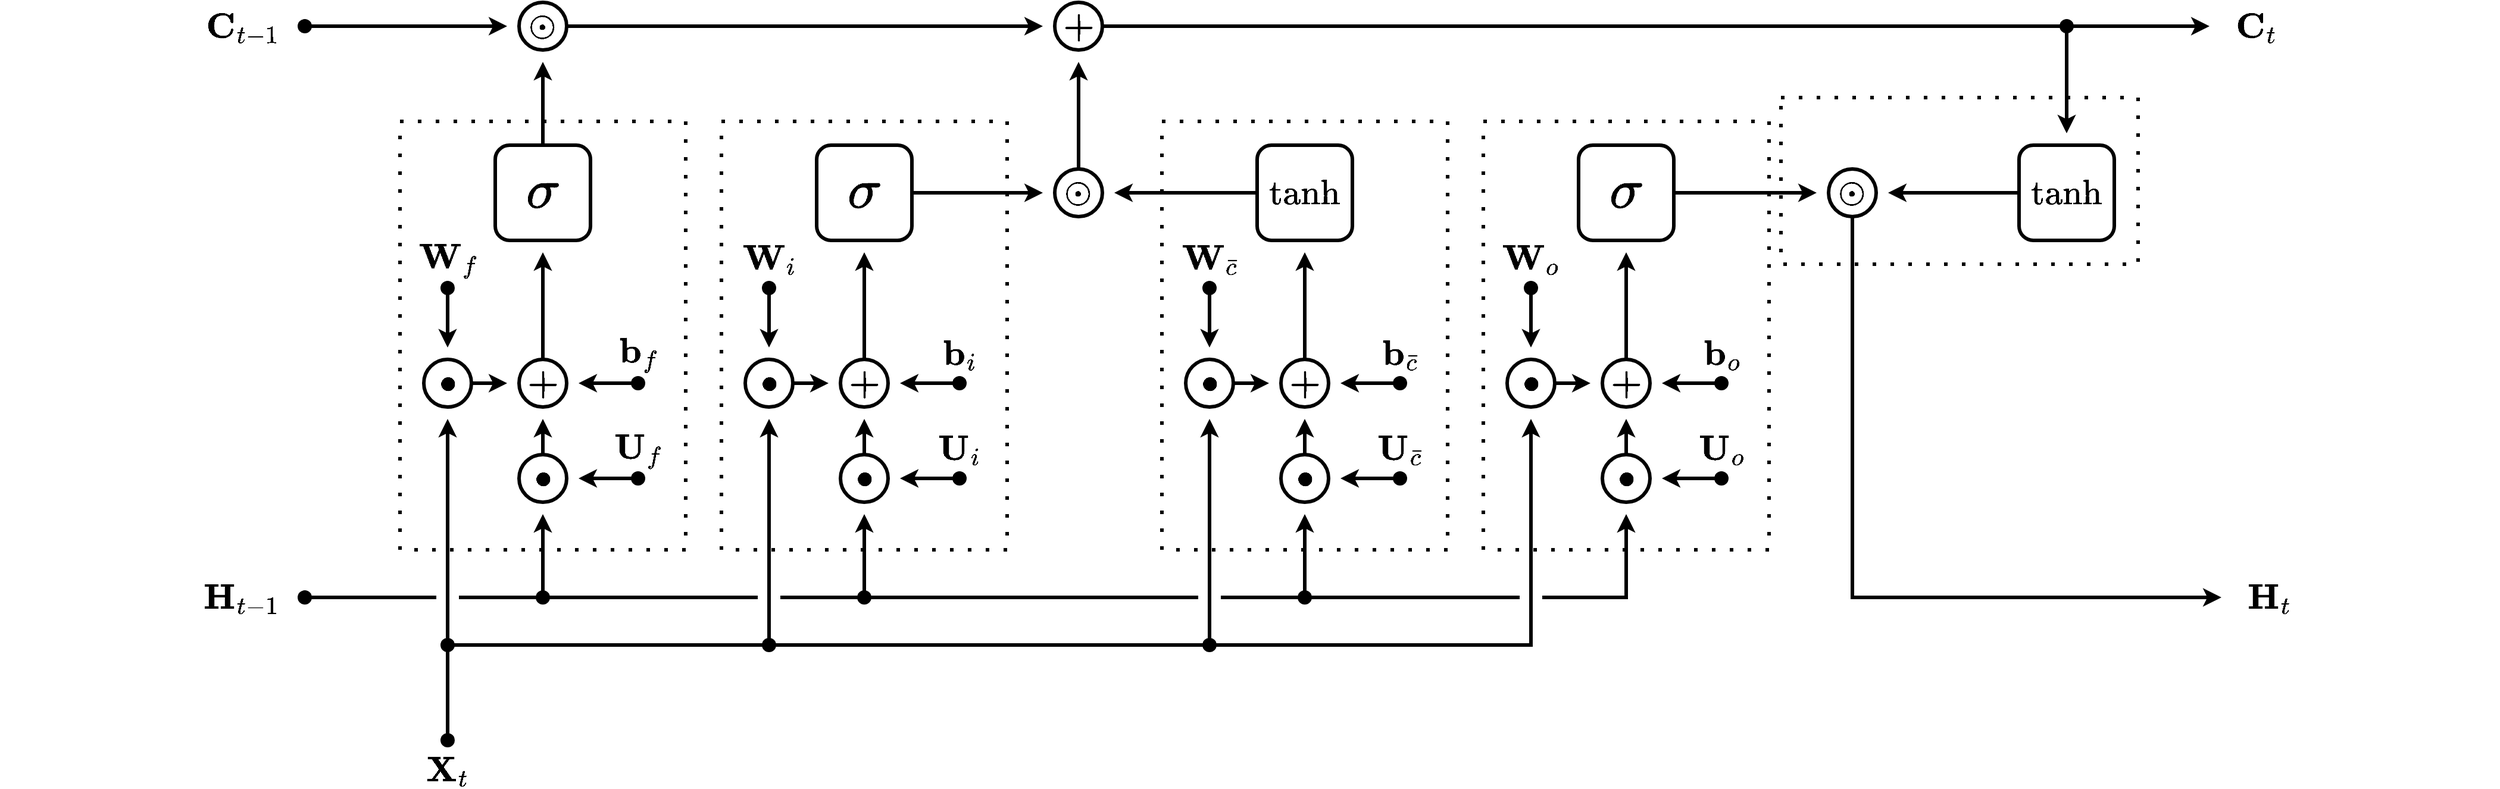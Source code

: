 <mxfile version="22.1.16" type="github">
  <diagram name="Página-1" id="kWr0oGkZxPyReERZ5gfp">
    <mxGraphModel dx="1727" dy="860" grid="1" gridSize="10" guides="1" tooltips="1" connect="1" arrows="1" fold="1" page="1" pageScale="1" pageWidth="1920" pageHeight="1080" math="1" shadow="0">
      <root>
        <mxCell id="0" />
        <mxCell id="czWLCF9uIpFlwQmJJkkG-1" value="Grupos" style="" parent="0" />
        <mxCell id="czWLCF9uIpFlwQmJJkkG-2" value="" style="rounded=0;whiteSpace=wrap;html=1;strokeWidth=3;perimeterSpacing=0;glass=0;shadow=0;dashed=1;dashPattern=1 4;fillStyle=auto;" vertex="1" parent="czWLCF9uIpFlwQmJJkkG-1">
          <mxGeometry x="230" y="290" width="240" height="360" as="geometry" />
        </mxCell>
        <mxCell id="czWLCF9uIpFlwQmJJkkG-6" value="" style="rounded=0;whiteSpace=wrap;html=1;strokeWidth=3;perimeterSpacing=0;glass=0;shadow=0;dashed=1;dashPattern=1 4;fillStyle=auto;" vertex="1" parent="czWLCF9uIpFlwQmJJkkG-1">
          <mxGeometry x="1390" y="270" width="300" height="140" as="geometry" />
        </mxCell>
        <mxCell id="czWLCF9uIpFlwQmJJkkG-7" value="" style="rounded=0;whiteSpace=wrap;html=1;strokeWidth=3;perimeterSpacing=0;glass=0;shadow=0;dashed=1;dashPattern=1 4;fillStyle=auto;" vertex="1" parent="czWLCF9uIpFlwQmJJkkG-1">
          <mxGeometry x="500" y="290" width="240" height="360" as="geometry" />
        </mxCell>
        <mxCell id="czWLCF9uIpFlwQmJJkkG-8" value="" style="rounded=0;whiteSpace=wrap;html=1;strokeWidth=3;perimeterSpacing=0;glass=0;shadow=0;dashed=1;dashPattern=1 4;fillStyle=auto;" vertex="1" parent="czWLCF9uIpFlwQmJJkkG-1">
          <mxGeometry x="870" y="290" width="240" height="360" as="geometry" />
        </mxCell>
        <mxCell id="czWLCF9uIpFlwQmJJkkG-9" value="" style="rounded=0;whiteSpace=wrap;html=1;strokeWidth=3;perimeterSpacing=0;glass=0;shadow=0;dashed=1;dashPattern=1 4;fillStyle=auto;" vertex="1" parent="czWLCF9uIpFlwQmJJkkG-1">
          <mxGeometry x="1140" y="290" width="240" height="360" as="geometry" />
        </mxCell>
        <mxCell id="1" value="Rede" style="" parent="0" />
        <mxCell id="czWLCF9uIpFlwQmJJkkG-55" value="" style="edgeStyle=orthogonalEdgeStyle;rounded=0;orthogonalLoop=1;jettySize=auto;html=1;strokeWidth=3;endFill=1;targetPerimeterSpacing=10;endSize=6;" edge="1" parent="1" source="86raS9CCg4e7EtEVCKJU-35" target="czWLCF9uIpFlwQmJJkkG-24">
          <mxGeometry relative="1" as="geometry">
            <mxPoint x="270.0" y="570" as="targetPoint" />
          </mxGeometry>
        </mxCell>
        <mxCell id="czWLCF9uIpFlwQmJJkkG-53" value="" style="edgeStyle=orthogonalEdgeStyle;rounded=0;orthogonalLoop=1;jettySize=auto;html=1;strokeWidth=3;endFill=1;targetPerimeterSpacing=10;endSize=6;" edge="1" parent="1" source="86raS9CCg4e7EtEVCKJU-36" target="czWLCF9uIpFlwQmJJkkG-19">
          <mxGeometry relative="1" as="geometry">
            <mxPoint x="540" y="570" as="targetPoint" />
          </mxGeometry>
        </mxCell>
        <mxCell id="86raS9CCg4e7EtEVCKJU-66" value="" style="edgeStyle=orthogonalEdgeStyle;rounded=0;orthogonalLoop=1;jettySize=auto;html=1;strokeWidth=3;endArrow=classic;endFill=1;targetPerimeterSpacing=10;endSize=6;" parent="1" source="86raS9CCg4e7EtEVCKJU-37" target="czWLCF9uIpFlwQmJJkkG-31" edge="1">
          <mxGeometry relative="1" as="geometry">
            <mxPoint x="1030" y="670" as="targetPoint" />
          </mxGeometry>
        </mxCell>
        <mxCell id="czWLCF9uIpFlwQmJJkkG-51" value="" style="edgeStyle=orthogonalEdgeStyle;rounded=0;orthogonalLoop=1;jettySize=auto;html=1;strokeWidth=3;endFill=1;targetPerimeterSpacing=10;endSize=6;" edge="1" parent="1" source="86raS9CCg4e7EtEVCKJU-37" target="czWLCF9uIpFlwQmJJkkG-28">
          <mxGeometry relative="1" as="geometry">
            <mxPoint x="910" y="570" as="targetPoint" />
          </mxGeometry>
        </mxCell>
        <mxCell id="86raS9CCg4e7EtEVCKJU-42" value="" style="edgeStyle=orthogonalEdgeStyle;rounded=0;orthogonalLoop=1;jettySize=auto;html=1;strokeWidth=3;endArrow=none;endFill=0;jumpStyle=gap;jumpSize=15;" parent="1" source="86raS9CCg4e7EtEVCKJU-39" target="86raS9CCg4e7EtEVCKJU-34" edge="1">
          <mxGeometry relative="1" as="geometry">
            <mxPoint x="700" y="670" as="targetPoint" />
          </mxGeometry>
        </mxCell>
        <mxCell id="86raS9CCg4e7EtEVCKJU-71" value="" style="edgeStyle=orthogonalEdgeStyle;rounded=0;orthogonalLoop=1;jettySize=auto;html=1;strokeWidth=3;endArrow=classic;endFill=1;targetPerimeterSpacing=10;endSize=6;" parent="1" source="86raS9CCg4e7EtEVCKJU-2" target="86raS9CCg4e7EtEVCKJU-32" edge="1">
          <mxGeometry relative="1" as="geometry" />
        </mxCell>
        <mxCell id="86raS9CCg4e7EtEVCKJU-2" value="$$\sigma$$" style="rounded=1;whiteSpace=wrap;html=1;fontSize=40;verticalAlign=middle;fontStyle=0;spacing=2;spacingBottom=4;strokeWidth=3;fillColor=#FFFFFF;strokeColor=#000000;fontColor=#000000;" parent="1" vertex="1">
          <mxGeometry x="310" y="310" width="80" height="80" as="geometry" />
        </mxCell>
        <mxCell id="86raS9CCg4e7EtEVCKJU-76" value="" style="edgeStyle=orthogonalEdgeStyle;rounded=0;orthogonalLoop=1;jettySize=auto;html=1;strokeWidth=3;endArrow=classic;endFill=1;targetPerimeterSpacing=10;endSize=6;" parent="1" source="86raS9CCg4e7EtEVCKJU-3" target="86raS9CCg4e7EtEVCKJU-20" edge="1">
          <mxGeometry relative="1" as="geometry" />
        </mxCell>
        <mxCell id="86raS9CCg4e7EtEVCKJU-3" value="$$\tanh$$" style="rounded=1;whiteSpace=wrap;html=1;fontSize=25;verticalAlign=middle;fontStyle=0;spacing=2;spacingBottom=0;strokeWidth=3;fontColor=#000000;strokeColor=#000000;" parent="1" vertex="1">
          <mxGeometry x="950" y="310" width="80" height="80" as="geometry" />
        </mxCell>
        <mxCell id="86raS9CCg4e7EtEVCKJU-40" value="" style="edgeStyle=orthogonalEdgeStyle;rounded=0;orthogonalLoop=1;jettySize=auto;html=1;strokeWidth=3;endArrow=none;endFill=0;jumpStyle=gap;jumpSize=15;" parent="1" source="86raS9CCg4e7EtEVCKJU-12" target="86raS9CCg4e7EtEVCKJU-39" edge="1">
          <mxGeometry relative="1" as="geometry" />
        </mxCell>
        <mxCell id="czWLCF9uIpFlwQmJJkkG-83" value="" style="edgeStyle=orthogonalEdgeStyle;rounded=0;orthogonalLoop=1;jettySize=auto;html=1;strokeWidth=3;endFill=1;targetPerimeterSpacing=10;endSize=6;" edge="1" parent="1" source="86raS9CCg4e7EtEVCKJU-12" target="czWLCF9uIpFlwQmJJkkG-72">
          <mxGeometry relative="1" as="geometry" />
        </mxCell>
        <mxCell id="86raS9CCg4e7EtEVCKJU-12" value="" style="shape=waypoint;sketch=0;size=6;pointerEvents=1;points=[];fillColor=default;resizable=0;rotatable=0;perimeter=centerPerimeter;snapToPoint=1;fontSize=50;rounded=1;fontStyle=0;spacing=2;spacingBottom=10;strokeWidth=4;" parent="1" vertex="1">
          <mxGeometry x="340" y="680" width="20" height="20" as="geometry" />
        </mxCell>
        <mxCell id="86raS9CCg4e7EtEVCKJU-80" value="" style="edgeStyle=orthogonalEdgeStyle;rounded=0;orthogonalLoop=1;jettySize=auto;html=1;strokeWidth=3;endArrow=classic;endFill=1;targetPerimeterSpacing=10;endSize=6;" parent="1" source="86raS9CCg4e7EtEVCKJU-18" target="86raS9CCg4e7EtEVCKJU-22" edge="1">
          <mxGeometry relative="1" as="geometry" />
        </mxCell>
        <mxCell id="86raS9CCg4e7EtEVCKJU-18" value="$$\mathbb{+}$$" style="ellipse;whiteSpace=wrap;html=1;aspect=fixed;fontStyle=0;fontSize=25;spacingBottom=2;strokeWidth=3;" parent="1" vertex="1">
          <mxGeometry x="600" y="490" width="40" height="40" as="geometry" />
        </mxCell>
        <mxCell id="86raS9CCg4e7EtEVCKJU-73" value="" style="edgeStyle=orthogonalEdgeStyle;rounded=0;orthogonalLoop=1;jettySize=auto;html=1;strokeWidth=3;endArrow=classic;endFill=1;targetPerimeterSpacing=10;endSize=6;" parent="1" source="86raS9CCg4e7EtEVCKJU-20" target="86raS9CCg4e7EtEVCKJU-31" edge="1">
          <mxGeometry relative="1" as="geometry">
            <mxPoint x="800.0" y="250" as="targetPoint" />
          </mxGeometry>
        </mxCell>
        <mxCell id="86raS9CCg4e7EtEVCKJU-20" value="$$\mathbb{\odot}$$" style="ellipse;whiteSpace=wrap;html=1;aspect=fixed;fontStyle=0;fontSize=25;spacingBottom=2;strokeWidth=3;" parent="1" vertex="1">
          <mxGeometry x="780" y="330" width="40" height="40" as="geometry" />
        </mxCell>
        <mxCell id="86raS9CCg4e7EtEVCKJU-74" value="" style="edgeStyle=orthogonalEdgeStyle;rounded=0;orthogonalLoop=1;jettySize=auto;html=1;strokeWidth=3;endArrow=classic;endFill=1;targetPerimeterSpacing=10;endSize=6;" parent="1" source="86raS9CCg4e7EtEVCKJU-22" target="86raS9CCg4e7EtEVCKJU-20" edge="1">
          <mxGeometry relative="1" as="geometry" />
        </mxCell>
        <mxCell id="86raS9CCg4e7EtEVCKJU-22" value="$$\sigma$$" style="rounded=1;whiteSpace=wrap;html=1;fontSize=40;verticalAlign=middle;fontStyle=0;spacing=2;spacingBottom=4;strokeWidth=3;strokeColor=#000000;fontColor=#000000;" parent="1" vertex="1">
          <mxGeometry x="580" y="310" width="80" height="80" as="geometry" />
        </mxCell>
        <mxCell id="86raS9CCg4e7EtEVCKJU-77" value="" style="edgeStyle=orthogonalEdgeStyle;rounded=0;orthogonalLoop=1;jettySize=auto;html=1;strokeWidth=3;endArrow=classic;endFill=1;targetPerimeterSpacing=10;endSize=6;" parent="1" source="86raS9CCg4e7EtEVCKJU-23" target="86raS9CCg4e7EtEVCKJU-27" edge="1">
          <mxGeometry relative="1" as="geometry" />
        </mxCell>
        <mxCell id="86raS9CCg4e7EtEVCKJU-23" value="$$\sigma$$" style="rounded=1;whiteSpace=wrap;html=1;fontSize=40;verticalAlign=middle;fontStyle=0;spacing=2;spacingBottom=4;strokeWidth=3;strokeColor=#000000;fontColor=#000000;" parent="1" vertex="1">
          <mxGeometry x="1220" y="310" width="80" height="80" as="geometry" />
        </mxCell>
        <mxCell id="86raS9CCg4e7EtEVCKJU-78" value="" style="edgeStyle=orthogonalEdgeStyle;rounded=0;orthogonalLoop=1;jettySize=auto;html=1;strokeWidth=3;endArrow=classic;endFill=1;targetPerimeterSpacing=10;endSize=6;" parent="1" source="86raS9CCg4e7EtEVCKJU-26" target="86raS9CCg4e7EtEVCKJU-27" edge="1">
          <mxGeometry relative="1" as="geometry" />
        </mxCell>
        <mxCell id="86raS9CCg4e7EtEVCKJU-26" value="$$\tanh$$" style="rounded=1;whiteSpace=wrap;html=1;fontSize=25;verticalAlign=middle;fontStyle=0;spacing=2;spacingBottom=0;strokeWidth=3;fontColor=#000000;strokeColor=#000000;" parent="1" vertex="1">
          <mxGeometry x="1590" y="310" width="80" height="80" as="geometry" />
        </mxCell>
        <mxCell id="86raS9CCg4e7EtEVCKJU-96" value="" style="edgeStyle=orthogonalEdgeStyle;rounded=0;orthogonalLoop=1;jettySize=auto;html=1;strokeWidth=3;endArrow=classic;endFill=1;" parent="1" source="86raS9CCg4e7EtEVCKJU-27" target="86raS9CCg4e7EtEVCKJU-85" edge="1">
          <mxGeometry relative="1" as="geometry">
            <mxPoint x="1330" y="470" as="targetPoint" />
            <Array as="points">
              <mxPoint x="1450" y="690" />
            </Array>
          </mxGeometry>
        </mxCell>
        <mxCell id="86raS9CCg4e7EtEVCKJU-27" value="$$\mathbb{\odot}$$" style="ellipse;whiteSpace=wrap;html=1;aspect=fixed;fontStyle=0;fontSize=25;spacingBottom=2;strokeWidth=3;" parent="1" vertex="1">
          <mxGeometry x="1430" y="330" width="40" height="40" as="geometry" />
        </mxCell>
        <mxCell id="86raS9CCg4e7EtEVCKJU-81" value="" style="edgeStyle=orthogonalEdgeStyle;rounded=0;orthogonalLoop=1;jettySize=auto;html=1;strokeWidth=3;endArrow=classic;endFill=1;targetPerimeterSpacing=10;endSize=6;" parent="1" source="86raS9CCg4e7EtEVCKJU-28" target="86raS9CCg4e7EtEVCKJU-3" edge="1">
          <mxGeometry relative="1" as="geometry" />
        </mxCell>
        <mxCell id="86raS9CCg4e7EtEVCKJU-28" value="$$\mathbb{+}$$" style="ellipse;whiteSpace=wrap;html=1;aspect=fixed;fontStyle=0;fontSize=25;spacingBottom=2;strokeWidth=3;" parent="1" vertex="1">
          <mxGeometry x="970" y="490" width="40" height="40" as="geometry" />
        </mxCell>
        <mxCell id="86raS9CCg4e7EtEVCKJU-82" value="" style="edgeStyle=orthogonalEdgeStyle;rounded=0;orthogonalLoop=1;jettySize=auto;html=1;strokeWidth=3;endArrow=classic;endFill=1;targetPerimeterSpacing=10;endSize=6;" parent="1" source="86raS9CCg4e7EtEVCKJU-29" target="86raS9CCg4e7EtEVCKJU-23" edge="1">
          <mxGeometry relative="1" as="geometry" />
        </mxCell>
        <mxCell id="86raS9CCg4e7EtEVCKJU-29" value="$$\mathbb{+}$$" style="ellipse;whiteSpace=wrap;html=1;aspect=fixed;fontStyle=0;fontSize=25;spacingBottom=2;strokeWidth=3;" parent="1" vertex="1">
          <mxGeometry x="1240" y="490" width="40" height="40" as="geometry" />
        </mxCell>
        <mxCell id="86raS9CCg4e7EtEVCKJU-83" value="" style="edgeStyle=orthogonalEdgeStyle;rounded=0;orthogonalLoop=1;jettySize=auto;html=1;strokeWidth=3;endArrow=classic;endFill=1;targetPerimeterSpacing=10;endSize=6;" parent="1" source="86raS9CCg4e7EtEVCKJU-30" target="86raS9CCg4e7EtEVCKJU-2" edge="1">
          <mxGeometry relative="1" as="geometry" />
        </mxCell>
        <mxCell id="86raS9CCg4e7EtEVCKJU-30" value="$$\mathbb{+}$$" style="ellipse;whiteSpace=wrap;html=1;aspect=fixed;fontStyle=0;fontSize=25;spacingBottom=2;strokeWidth=3;" parent="1" vertex="1">
          <mxGeometry x="330" y="490" width="40" height="40" as="geometry" />
        </mxCell>
        <mxCell id="86raS9CCg4e7EtEVCKJU-70" value="" style="edgeStyle=orthogonalEdgeStyle;rounded=0;orthogonalLoop=1;jettySize=auto;html=1;strokeWidth=3;endArrow=none;endFill=0;" parent="1" source="86raS9CCg4e7EtEVCKJU-31" target="86raS9CCg4e7EtEVCKJU-38" edge="1">
          <mxGeometry relative="1" as="geometry">
            <mxPoint x="900" y="190" as="targetPoint" />
          </mxGeometry>
        </mxCell>
        <mxCell id="86raS9CCg4e7EtEVCKJU-31" value="$$\mathbb{+}$$" style="ellipse;whiteSpace=wrap;html=1;aspect=fixed;fontStyle=0;fontSize=25;spacingBottom=2;strokeWidth=3;" parent="1" vertex="1">
          <mxGeometry x="780" y="190" width="40" height="40" as="geometry" />
        </mxCell>
        <mxCell id="86raS9CCg4e7EtEVCKJU-68" value="" style="edgeStyle=orthogonalEdgeStyle;rounded=0;orthogonalLoop=1;jettySize=auto;html=1;strokeWidth=3;endArrow=classic;endFill=1;targetPerimeterSpacing=10;endSize=6;" parent="1" source="86raS9CCg4e7EtEVCKJU-32" target="86raS9CCg4e7EtEVCKJU-31" edge="1">
          <mxGeometry relative="1" as="geometry">
            <mxPoint x="490" y="190" as="targetPoint" />
          </mxGeometry>
        </mxCell>
        <mxCell id="86raS9CCg4e7EtEVCKJU-32" value="$$\mathbb{\odot}$$" style="ellipse;whiteSpace=wrap;html=1;aspect=fixed;fontStyle=0;fontSize=25;spacingBottom=2;strokeWidth=3;" parent="1" vertex="1">
          <mxGeometry x="330" y="190" width="40" height="40" as="geometry" />
        </mxCell>
        <mxCell id="86raS9CCg4e7EtEVCKJU-46" value="" style="edgeStyle=orthogonalEdgeStyle;rounded=0;orthogonalLoop=1;jettySize=auto;html=1;strokeWidth=3;jumpStyle=gap;jumpSize=15;endArrow=classic;endFill=1;targetPerimeterSpacing=10;endSize=6;" parent="1" source="86raS9CCg4e7EtEVCKJU-34" target="czWLCF9uIpFlwQmJJkkG-75" edge="1">
          <mxGeometry relative="1" as="geometry">
            <mxPoint x="950" y="590" as="targetPoint" />
            <Array as="points">
              <mxPoint x="1260" y="690" />
            </Array>
          </mxGeometry>
        </mxCell>
        <mxCell id="czWLCF9uIpFlwQmJJkkG-85" value="" style="edgeStyle=orthogonalEdgeStyle;rounded=0;orthogonalLoop=1;jettySize=auto;html=1;strokeWidth=3;endFill=1;targetPerimeterSpacing=10;endSize=6;" edge="1" parent="1" source="86raS9CCg4e7EtEVCKJU-34" target="czWLCF9uIpFlwQmJJkkG-74">
          <mxGeometry relative="1" as="geometry" />
        </mxCell>
        <mxCell id="86raS9CCg4e7EtEVCKJU-34" value="" style="shape=waypoint;sketch=0;size=6;pointerEvents=1;points=[];fillColor=default;resizable=0;rotatable=0;perimeter=centerPerimeter;snapToPoint=1;fontSize=50;rounded=1;fontStyle=0;spacing=2;spacingBottom=10;strokeWidth=4;" parent="1" vertex="1">
          <mxGeometry x="980" y="680" width="20" height="20" as="geometry" />
        </mxCell>
        <mxCell id="86raS9CCg4e7EtEVCKJU-62" value="" style="edgeStyle=orthogonalEdgeStyle;rounded=0;orthogonalLoop=1;jettySize=auto;html=1;strokeWidth=3;endArrow=none;endFill=0;" parent="1" source="86raS9CCg4e7EtEVCKJU-35" target="86raS9CCg4e7EtEVCKJU-36" edge="1">
          <mxGeometry relative="1" as="geometry">
            <mxPoint x="510" y="750" as="targetPoint" />
          </mxGeometry>
        </mxCell>
        <mxCell id="86raS9CCg4e7EtEVCKJU-35" value="" style="shape=waypoint;sketch=0;size=6;pointerEvents=1;points=[];fillColor=default;resizable=0;rotatable=0;perimeter=centerPerimeter;snapToPoint=1;fontSize=50;rounded=1;fontStyle=0;spacing=2;spacingBottom=10;strokeWidth=4;" parent="1" vertex="1">
          <mxGeometry x="260" y="720" width="20" height="20" as="geometry" />
        </mxCell>
        <mxCell id="86raS9CCg4e7EtEVCKJU-64" value="" style="edgeStyle=orthogonalEdgeStyle;rounded=0;orthogonalLoop=1;jettySize=auto;html=1;entryX=0.302;entryY=0.485;entryDx=0;entryDy=0;entryPerimeter=0;strokeWidth=3;endArrow=none;endFill=0;" parent="1" source="86raS9CCg4e7EtEVCKJU-36" target="86raS9CCg4e7EtEVCKJU-37" edge="1">
          <mxGeometry relative="1" as="geometry">
            <mxPoint x="780" y="750" as="targetPoint" />
          </mxGeometry>
        </mxCell>
        <mxCell id="86raS9CCg4e7EtEVCKJU-36" value="" style="shape=waypoint;sketch=0;size=6;pointerEvents=1;points=[];fillColor=default;resizable=0;rotatable=0;perimeter=centerPerimeter;snapToPoint=1;fontSize=50;rounded=1;fontStyle=0;spacing=2;spacingBottom=10;strokeWidth=4;" parent="1" vertex="1">
          <mxGeometry x="530" y="720" width="20" height="20" as="geometry" />
        </mxCell>
        <mxCell id="86raS9CCg4e7EtEVCKJU-37" value="" style="shape=waypoint;sketch=0;size=6;pointerEvents=1;points=[];fillColor=default;resizable=0;rotatable=0;perimeter=centerPerimeter;snapToPoint=1;fontSize=50;rounded=1;fontStyle=0;spacing=2;spacingBottom=10;strokeWidth=4;" parent="1" vertex="1">
          <mxGeometry x="900" y="720" width="20" height="20" as="geometry" />
        </mxCell>
        <mxCell id="86raS9CCg4e7EtEVCKJU-79" value="" style="edgeStyle=orthogonalEdgeStyle;rounded=0;orthogonalLoop=1;jettySize=auto;html=1;strokeWidth=3;endArrow=classic;endFill=1;endSize=6;targetPerimeterSpacing=10;" parent="1" source="86raS9CCg4e7EtEVCKJU-38" target="86raS9CCg4e7EtEVCKJU-26" edge="1">
          <mxGeometry relative="1" as="geometry" />
        </mxCell>
        <mxCell id="86raS9CCg4e7EtEVCKJU-97" value="" style="edgeStyle=orthogonalEdgeStyle;rounded=0;orthogonalLoop=1;jettySize=auto;html=1;strokeWidth=3;endArrow=classic;endFill=1;" parent="1" source="86raS9CCg4e7EtEVCKJU-38" target="86raS9CCg4e7EtEVCKJU-84" edge="1">
          <mxGeometry relative="1" as="geometry" />
        </mxCell>
        <mxCell id="86raS9CCg4e7EtEVCKJU-38" value="" style="shape=waypoint;sketch=0;size=6;pointerEvents=1;points=[];fillColor=default;resizable=0;rotatable=0;perimeter=centerPerimeter;snapToPoint=1;fontSize=50;rounded=1;fontStyle=0;spacing=2;spacingBottom=10;strokeWidth=4;" parent="1" vertex="1">
          <mxGeometry x="1620" y="200" width="20" height="20" as="geometry" />
        </mxCell>
        <mxCell id="czWLCF9uIpFlwQmJJkkG-84" value="" style="edgeStyle=orthogonalEdgeStyle;rounded=0;orthogonalLoop=1;jettySize=auto;html=1;strokeWidth=3;endFill=1;targetPerimeterSpacing=10;endSize=6;" edge="1" parent="1" source="86raS9CCg4e7EtEVCKJU-39" target="czWLCF9uIpFlwQmJJkkG-73">
          <mxGeometry relative="1" as="geometry" />
        </mxCell>
        <mxCell id="86raS9CCg4e7EtEVCKJU-39" value="" style="shape=waypoint;sketch=0;size=6;pointerEvents=1;points=[];fillColor=default;resizable=0;rotatable=0;perimeter=centerPerimeter;snapToPoint=1;fontSize=50;rounded=1;fontStyle=0;spacing=2;spacingBottom=10;strokeWidth=4;" parent="1" vertex="1">
          <mxGeometry x="610" y="680" width="20" height="20" as="geometry" />
        </mxCell>
        <mxCell id="86raS9CCg4e7EtEVCKJU-84" value="$$\mathbf{C}_{t}$$" style="shape=waypoint;sketch=0;size=6;pointerEvents=1;points=[];fillColor=none;resizable=0;rotatable=0;perimeter=centerPerimeter;snapToPoint=1;fontSize=25;rounded=1;fontStyle=0;spacing=2;spacingBottom=0;strokeWidth=4;html=1;labelPosition=right;verticalLabelPosition=middle;align=left;verticalAlign=middle;spacingRight=0;spacingLeft=10;strokeColor=none;" parent="1" vertex="1">
          <mxGeometry x="1740" y="200" width="20" height="20" as="geometry" />
        </mxCell>
        <mxCell id="86raS9CCg4e7EtEVCKJU-85" value="$$\mathbf{H}_{t}$$" style="shape=waypoint;sketch=0;size=6;pointerEvents=1;points=[];fillColor=none;resizable=0;rotatable=0;perimeter=centerPerimeter;snapToPoint=1;fontSize=25;rounded=1;fontStyle=0;spacing=2;spacingBottom=0;strokeWidth=4;html=1;labelPosition=right;verticalLabelPosition=middle;align=left;verticalAlign=middle;spacingRight=0;spacingLeft=10;strokeColor=none;" parent="1" vertex="1">
          <mxGeometry x="1750" y="680" width="20" height="20" as="geometry" />
        </mxCell>
        <mxCell id="86raS9CCg4e7EtEVCKJU-92" value="" style="edgeStyle=orthogonalEdgeStyle;rounded=0;orthogonalLoop=1;jettySize=auto;html=1;strokeWidth=3;endArrow=none;endFill=0;jumpStyle=gap;jumpSize=15;" parent="1" source="86raS9CCg4e7EtEVCKJU-86" target="86raS9CCg4e7EtEVCKJU-12" edge="1">
          <mxGeometry relative="1" as="geometry" />
        </mxCell>
        <mxCell id="86raS9CCg4e7EtEVCKJU-86" value="$$\mathbf{H}_{t-1}$$" style="shape=waypoint;sketch=0;size=6;pointerEvents=1;points=[];fillColor=default;resizable=0;rotatable=0;perimeter=centerPerimeter;snapToPoint=1;fontSize=25;rounded=1;fontStyle=0;spacing=2;spacingBottom=0;strokeWidth=4;labelPosition=left;verticalLabelPosition=middle;align=right;verticalAlign=middle;html=1;spacingLeft=0;spacingRight=10;" parent="1" vertex="1">
          <mxGeometry x="140" y="680" width="20" height="20" as="geometry" />
        </mxCell>
        <mxCell id="86raS9CCg4e7EtEVCKJU-94" value="" style="edgeStyle=orthogonalEdgeStyle;rounded=0;orthogonalLoop=1;jettySize=auto;html=1;strokeWidth=3;endArrow=none;endFill=0;" parent="1" source="86raS9CCg4e7EtEVCKJU-88" target="86raS9CCg4e7EtEVCKJU-35" edge="1">
          <mxGeometry relative="1" as="geometry">
            <mxPoint x="290.0" y="770" as="targetPoint" />
            <Array as="points">
              <mxPoint x="270" y="790" />
              <mxPoint x="270" y="790" />
            </Array>
          </mxGeometry>
        </mxCell>
        <mxCell id="86raS9CCg4e7EtEVCKJU-88" value="$$\mathbf{X}_t$$" style="shape=waypoint;sketch=0;size=6;pointerEvents=1;points=[];fillColor=default;resizable=0;rotatable=0;perimeter=centerPerimeter;snapToPoint=1;fontSize=25;rounded=1;fontStyle=0;spacing=2;spacingBottom=0;strokeWidth=4;html=1;labelPosition=center;verticalLabelPosition=bottom;align=center;verticalAlign=middle;spacingTop=10;" parent="1" vertex="1">
          <mxGeometry x="260" y="800" width="20" height="20" as="geometry" />
        </mxCell>
        <mxCell id="86raS9CCg4e7EtEVCKJU-91" value="" style="edgeStyle=orthogonalEdgeStyle;rounded=0;orthogonalLoop=1;jettySize=auto;html=1;strokeWidth=3;endArrow=classic;endFill=1;targetPerimeterSpacing=10;" parent="1" source="86raS9CCg4e7EtEVCKJU-89" target="86raS9CCg4e7EtEVCKJU-32" edge="1">
          <mxGeometry relative="1" as="geometry">
            <mxPoint x="290.0" y="190" as="targetPoint" />
          </mxGeometry>
        </mxCell>
        <mxCell id="86raS9CCg4e7EtEVCKJU-89" value="$$\mathbf{C}_{t-1}$$" style="shape=waypoint;sketch=0;size=6;pointerEvents=1;points=[];fillColor=default;resizable=0;rotatable=0;perimeter=centerPerimeter;snapToPoint=1;fontSize=25;rounded=1;fontStyle=0;spacing=2;spacingBottom=0;strokeWidth=4;labelPosition=left;verticalLabelPosition=middle;align=right;verticalAlign=middle;html=1;spacingLeft=0;spacingRight=10;" parent="1" vertex="1">
          <mxGeometry x="140" y="200" width="20" height="20" as="geometry" />
        </mxCell>
        <mxCell id="czWLCF9uIpFlwQmJJkkG-40" value="" style="edgeStyle=orthogonalEdgeStyle;rounded=0;orthogonalLoop=1;jettySize=auto;html=1;strokeWidth=3;endFill=1;targetPerimeterSpacing=10;endSize=6;" edge="1" parent="1" source="czWLCF9uIpFlwQmJJkkG-17" target="86raS9CCg4e7EtEVCKJU-30">
          <mxGeometry relative="1" as="geometry" />
        </mxCell>
        <mxCell id="czWLCF9uIpFlwQmJJkkG-17" value="$$\mathbf{b}_f$$" style="shape=waypoint;sketch=0;size=6;pointerEvents=1;points=[];fillColor=default;resizable=0;rotatable=0;perimeter=centerPerimeter;snapToPoint=1;fontSize=25;rounded=1;fontStyle=0;spacing=2;spacingBottom=10;strokeWidth=4;html=1;labelPosition=center;verticalLabelPosition=top;align=center;verticalAlign=middle;" vertex="1" parent="1">
          <mxGeometry x="420" y="500" width="20" height="20" as="geometry" />
        </mxCell>
        <mxCell id="czWLCF9uIpFlwQmJJkkG-42" value="" style="edgeStyle=orthogonalEdgeStyle;rounded=0;orthogonalLoop=1;jettySize=auto;html=1;strokeWidth=3;endFill=1;targetPerimeterSpacing=10;endSize=6;" edge="1" parent="1" source="czWLCF9uIpFlwQmJJkkG-19" target="86raS9CCg4e7EtEVCKJU-18">
          <mxGeometry relative="1" as="geometry" />
        </mxCell>
        <mxCell id="czWLCF9uIpFlwQmJJkkG-19" value="$$\mathbb{\bullet}$$" style="ellipse;whiteSpace=wrap;html=1;aspect=fixed;fontStyle=0;fontSize=25;spacingBottom=2;strokeWidth=3;" vertex="1" parent="1">
          <mxGeometry x="520" y="490" width="40" height="40" as="geometry" />
        </mxCell>
        <mxCell id="czWLCF9uIpFlwQmJJkkG-38" value="" style="edgeStyle=orthogonalEdgeStyle;rounded=0;orthogonalLoop=1;jettySize=auto;html=1;strokeWidth=3;endFill=1;targetPerimeterSpacing=10;endSize=6;" edge="1" parent="1" source="czWLCF9uIpFlwQmJJkkG-20" target="czWLCF9uIpFlwQmJJkkG-19">
          <mxGeometry relative="1" as="geometry" />
        </mxCell>
        <mxCell id="czWLCF9uIpFlwQmJJkkG-20" value="$$\mathbf{W}_i$$" style="shape=waypoint;sketch=0;size=6;pointerEvents=1;points=[];fillColor=default;resizable=0;rotatable=0;perimeter=centerPerimeter;snapToPoint=1;fontSize=25;rounded=1;fontStyle=0;spacing=2;spacingBottom=10;strokeWidth=4;labelPosition=center;verticalLabelPosition=top;align=center;verticalAlign=middle;html=1;" vertex="1" parent="1">
          <mxGeometry x="530" y="420" width="20" height="20" as="geometry" />
        </mxCell>
        <mxCell id="czWLCF9uIpFlwQmJJkkG-33" value="" style="edgeStyle=orthogonalEdgeStyle;rounded=0;orthogonalLoop=1;jettySize=auto;html=1;strokeWidth=3;endFill=1;targetPerimeterSpacing=10;endSize=6;" edge="1" parent="1" source="czWLCF9uIpFlwQmJJkkG-24" target="86raS9CCg4e7EtEVCKJU-30">
          <mxGeometry relative="1" as="geometry" />
        </mxCell>
        <mxCell id="czWLCF9uIpFlwQmJJkkG-24" value="$$\mathbb{\bullet}$$" style="ellipse;whiteSpace=wrap;html=1;aspect=fixed;fontStyle=0;fontSize=25;spacingBottom=2;strokeWidth=3;" vertex="1" parent="1">
          <mxGeometry x="250" y="490" width="40" height="40" as="geometry" />
        </mxCell>
        <mxCell id="czWLCF9uIpFlwQmJJkkG-37" value="" style="edgeStyle=orthogonalEdgeStyle;rounded=0;orthogonalLoop=1;jettySize=auto;html=1;strokeWidth=3;endFill=1;targetPerimeterSpacing=10;endSize=6;" edge="1" parent="1" source="czWLCF9uIpFlwQmJJkkG-25" target="czWLCF9uIpFlwQmJJkkG-24">
          <mxGeometry relative="1" as="geometry" />
        </mxCell>
        <mxCell id="czWLCF9uIpFlwQmJJkkG-25" value="$$\mathbf{W}_f$$" style="shape=waypoint;sketch=0;size=6;pointerEvents=1;points=[];fillColor=default;resizable=0;rotatable=0;perimeter=centerPerimeter;snapToPoint=1;rounded=1;spacing=2;spacingBottom=10;strokeWidth=4;verticalAlign=middle;labelPosition=center;verticalLabelPosition=top;align=center;html=1;fontSize=25;" vertex="1" parent="1">
          <mxGeometry x="260" y="420" width="20" height="20" as="geometry" />
        </mxCell>
        <mxCell id="czWLCF9uIpFlwQmJJkkG-41" value="" style="edgeStyle=orthogonalEdgeStyle;rounded=0;orthogonalLoop=1;jettySize=auto;html=1;strokeWidth=3;endFill=1;targetPerimeterSpacing=10;endSize=6;" edge="1" parent="1" source="czWLCF9uIpFlwQmJJkkG-26" target="86raS9CCg4e7EtEVCKJU-18">
          <mxGeometry relative="1" as="geometry" />
        </mxCell>
        <mxCell id="czWLCF9uIpFlwQmJJkkG-26" value="$$\mathbf{b}_i$$" style="shape=waypoint;sketch=0;size=6;pointerEvents=1;points=[];fillColor=default;resizable=0;rotatable=0;perimeter=centerPerimeter;snapToPoint=1;fontSize=25;rounded=1;fontStyle=0;spacing=2;spacingBottom=10;strokeWidth=4;html=1;labelPosition=center;verticalLabelPosition=top;align=center;verticalAlign=middle;" vertex="1" parent="1">
          <mxGeometry x="690" y="500" width="20" height="20" as="geometry" />
        </mxCell>
        <mxCell id="czWLCF9uIpFlwQmJJkkG-43" value="" style="edgeStyle=orthogonalEdgeStyle;rounded=0;orthogonalLoop=1;jettySize=auto;html=1;strokeWidth=3;endFill=1;targetPerimeterSpacing=10;endSize=6;" edge="1" parent="1" source="czWLCF9uIpFlwQmJJkkG-27" target="czWLCF9uIpFlwQmJJkkG-28">
          <mxGeometry relative="1" as="geometry" />
        </mxCell>
        <mxCell id="czWLCF9uIpFlwQmJJkkG-27" value="$$\mathbf{W}_{\bar c}$$" style="shape=waypoint;sketch=0;size=6;pointerEvents=1;points=[];fillColor=default;resizable=0;rotatable=0;perimeter=centerPerimeter;snapToPoint=1;fontSize=25;rounded=1;fontStyle=0;spacing=2;spacingBottom=10;strokeWidth=4;labelPosition=center;verticalLabelPosition=top;align=center;verticalAlign=middle;html=1;" vertex="1" parent="1">
          <mxGeometry x="900" y="420" width="20" height="20" as="geometry" />
        </mxCell>
        <mxCell id="czWLCF9uIpFlwQmJJkkG-45" value="" style="edgeStyle=orthogonalEdgeStyle;rounded=0;orthogonalLoop=1;jettySize=auto;html=1;strokeWidth=3;endFill=1;targetPerimeterSpacing=10;endSize=6;" edge="1" parent="1" source="czWLCF9uIpFlwQmJJkkG-28" target="86raS9CCg4e7EtEVCKJU-28">
          <mxGeometry relative="1" as="geometry" />
        </mxCell>
        <mxCell id="czWLCF9uIpFlwQmJJkkG-28" value="$$\mathbb{\bullet}$$" style="ellipse;whiteSpace=wrap;html=1;aspect=fixed;fontStyle=0;fontSize=25;spacingBottom=2;strokeWidth=3;" vertex="1" parent="1">
          <mxGeometry x="890" y="490" width="40" height="40" as="geometry" />
        </mxCell>
        <mxCell id="czWLCF9uIpFlwQmJJkkG-46" value="" style="edgeStyle=orthogonalEdgeStyle;rounded=0;orthogonalLoop=1;jettySize=auto;html=1;strokeWidth=3;endFill=1;targetPerimeterSpacing=10;endSize=6;" edge="1" parent="1" source="czWLCF9uIpFlwQmJJkkG-29" target="86raS9CCg4e7EtEVCKJU-28">
          <mxGeometry relative="1" as="geometry" />
        </mxCell>
        <mxCell id="czWLCF9uIpFlwQmJJkkG-29" value="$$\mathbf{b}_{\bar c}&lt;br&gt;$$" style="shape=waypoint;sketch=0;size=6;pointerEvents=1;points=[];fillColor=default;resizable=0;rotatable=0;perimeter=centerPerimeter;snapToPoint=1;fontSize=25;rounded=1;fontStyle=0;spacing=2;spacingBottom=10;strokeWidth=4;html=1;labelPosition=center;verticalLabelPosition=top;align=center;verticalAlign=middle;" vertex="1" parent="1">
          <mxGeometry x="1060" y="500" width="20" height="20" as="geometry" />
        </mxCell>
        <mxCell id="czWLCF9uIpFlwQmJJkkG-47" value="" style="edgeStyle=orthogonalEdgeStyle;rounded=0;orthogonalLoop=1;jettySize=auto;html=1;strokeWidth=3;endFill=1;targetPerimeterSpacing=10;endSize=6;" edge="1" parent="1" source="czWLCF9uIpFlwQmJJkkG-30" target="czWLCF9uIpFlwQmJJkkG-31">
          <mxGeometry relative="1" as="geometry" />
        </mxCell>
        <mxCell id="czWLCF9uIpFlwQmJJkkG-30" value="$$\mathbf{W}_o$$" style="shape=waypoint;sketch=0;size=6;pointerEvents=1;points=[];fillColor=default;resizable=0;rotatable=0;perimeter=centerPerimeter;snapToPoint=1;fontSize=25;rounded=1;fontStyle=0;spacing=2;spacingBottom=10;strokeWidth=4;labelPosition=center;verticalLabelPosition=top;align=center;verticalAlign=middle;html=1;" vertex="1" parent="1">
          <mxGeometry x="1170" y="420" width="20" height="20" as="geometry" />
        </mxCell>
        <mxCell id="czWLCF9uIpFlwQmJJkkG-48" value="" style="edgeStyle=orthogonalEdgeStyle;rounded=0;orthogonalLoop=1;jettySize=auto;html=1;strokeWidth=3;endFill=1;targetPerimeterSpacing=10;endSize=6;" edge="1" parent="1" source="czWLCF9uIpFlwQmJJkkG-31" target="86raS9CCg4e7EtEVCKJU-29">
          <mxGeometry relative="1" as="geometry" />
        </mxCell>
        <mxCell id="czWLCF9uIpFlwQmJJkkG-31" value="$$\mathbb{\bullet}$$" style="ellipse;whiteSpace=wrap;html=1;aspect=fixed;fontStyle=0;fontSize=25;spacingBottom=2;strokeWidth=3;" vertex="1" parent="1">
          <mxGeometry x="1160" y="490" width="40" height="40" as="geometry" />
        </mxCell>
        <mxCell id="czWLCF9uIpFlwQmJJkkG-49" value="" style="edgeStyle=orthogonalEdgeStyle;rounded=0;orthogonalLoop=1;jettySize=auto;html=1;strokeWidth=3;endFill=1;targetPerimeterSpacing=10;endSize=6;" edge="1" parent="1" source="czWLCF9uIpFlwQmJJkkG-32" target="86raS9CCg4e7EtEVCKJU-29">
          <mxGeometry relative="1" as="geometry" />
        </mxCell>
        <mxCell id="czWLCF9uIpFlwQmJJkkG-32" value="$$\mathbf{b}_o$$" style="shape=waypoint;sketch=0;size=6;pointerEvents=1;points=[];fillColor=default;resizable=0;rotatable=0;perimeter=centerPerimeter;snapToPoint=1;fontSize=25;rounded=1;fontStyle=0;spacing=2;spacingBottom=10;strokeWidth=4;html=1;labelPosition=center;verticalLabelPosition=top;align=center;verticalAlign=middle;" vertex="1" parent="1">
          <mxGeometry x="1330" y="500" width="20" height="20" as="geometry" />
        </mxCell>
        <mxCell id="czWLCF9uIpFlwQmJJkkG-80" value="" style="edgeStyle=orthogonalEdgeStyle;rounded=0;orthogonalLoop=1;jettySize=auto;html=1;strokeWidth=3;endFill=1;targetPerimeterSpacing=10;endSize=6;" edge="1" parent="1" source="czWLCF9uIpFlwQmJJkkG-72" target="86raS9CCg4e7EtEVCKJU-30">
          <mxGeometry relative="1" as="geometry" />
        </mxCell>
        <mxCell id="czWLCF9uIpFlwQmJJkkG-72" value="$$\mathbb{\bullet}$$" style="ellipse;whiteSpace=wrap;html=1;aspect=fixed;fontStyle=0;fontSize=25;spacingBottom=2;strokeWidth=3;" vertex="1" parent="1">
          <mxGeometry x="330" y="570" width="40" height="40" as="geometry" />
        </mxCell>
        <mxCell id="czWLCF9uIpFlwQmJJkkG-81" value="" style="edgeStyle=orthogonalEdgeStyle;rounded=0;orthogonalLoop=1;jettySize=auto;html=1;strokeWidth=3;endFill=1;targetPerimeterSpacing=10;endSize=6;" edge="1" parent="1" source="czWLCF9uIpFlwQmJJkkG-73" target="86raS9CCg4e7EtEVCKJU-18">
          <mxGeometry relative="1" as="geometry" />
        </mxCell>
        <mxCell id="czWLCF9uIpFlwQmJJkkG-73" value="$$\mathbb{\bullet}$$" style="ellipse;whiteSpace=wrap;html=1;aspect=fixed;fontStyle=0;fontSize=25;spacingBottom=2;strokeWidth=3;" vertex="1" parent="1">
          <mxGeometry x="600" y="570" width="40" height="40" as="geometry" />
        </mxCell>
        <mxCell id="czWLCF9uIpFlwQmJJkkG-82" value="" style="edgeStyle=orthogonalEdgeStyle;rounded=0;orthogonalLoop=1;jettySize=auto;html=1;strokeWidth=3;endFill=1;targetPerimeterSpacing=10;endSize=6;" edge="1" parent="1" source="czWLCF9uIpFlwQmJJkkG-74" target="86raS9CCg4e7EtEVCKJU-28">
          <mxGeometry relative="1" as="geometry" />
        </mxCell>
        <mxCell id="czWLCF9uIpFlwQmJJkkG-74" value="$$\mathbb{\bullet}$$" style="ellipse;whiteSpace=wrap;html=1;aspect=fixed;fontStyle=0;fontSize=25;spacingBottom=2;strokeWidth=3;" vertex="1" parent="1">
          <mxGeometry x="970" y="570" width="40" height="40" as="geometry" />
        </mxCell>
        <mxCell id="czWLCF9uIpFlwQmJJkkG-86" value="" style="edgeStyle=orthogonalEdgeStyle;rounded=0;orthogonalLoop=1;jettySize=auto;html=1;strokeWidth=3;endFill=1;targetPerimeterSpacing=10;endSize=6;" edge="1" parent="1" source="czWLCF9uIpFlwQmJJkkG-75" target="86raS9CCg4e7EtEVCKJU-29">
          <mxGeometry relative="1" as="geometry" />
        </mxCell>
        <mxCell id="czWLCF9uIpFlwQmJJkkG-75" value="$$\mathbb{\bullet}$$" style="ellipse;whiteSpace=wrap;html=1;aspect=fixed;fontStyle=0;fontSize=25;spacingBottom=2;strokeWidth=3;" vertex="1" parent="1">
          <mxGeometry x="1240" y="570" width="40" height="40" as="geometry" />
        </mxCell>
        <mxCell id="czWLCF9uIpFlwQmJJkkG-87" value="" style="edgeStyle=orthogonalEdgeStyle;rounded=0;orthogonalLoop=1;jettySize=auto;html=1;strokeWidth=3;endFill=1;targetPerimeterSpacing=10;endSize=6;" edge="1" parent="1" source="czWLCF9uIpFlwQmJJkkG-76" target="czWLCF9uIpFlwQmJJkkG-72">
          <mxGeometry relative="1" as="geometry" />
        </mxCell>
        <mxCell id="czWLCF9uIpFlwQmJJkkG-76" value="$$\mathbf{U}_f$$" style="shape=waypoint;sketch=0;size=6;pointerEvents=1;points=[];fillColor=default;resizable=0;rotatable=0;perimeter=centerPerimeter;snapToPoint=1;fontSize=25;rounded=1;fontStyle=0;spacing=2;spacingBottom=10;strokeWidth=4;html=1;labelPosition=center;verticalLabelPosition=top;align=center;verticalAlign=middle;" vertex="1" parent="1">
          <mxGeometry x="420" y="580" width="20" height="20" as="geometry" />
        </mxCell>
        <mxCell id="czWLCF9uIpFlwQmJJkkG-88" value="" style="edgeStyle=orthogonalEdgeStyle;rounded=0;orthogonalLoop=1;jettySize=auto;html=1;strokeWidth=3;endFill=1;targetPerimeterSpacing=10;endSize=6;" edge="1" parent="1" source="czWLCF9uIpFlwQmJJkkG-77" target="czWLCF9uIpFlwQmJJkkG-73">
          <mxGeometry relative="1" as="geometry" />
        </mxCell>
        <mxCell id="czWLCF9uIpFlwQmJJkkG-77" value="$$\mathbf{U}_i$$" style="shape=waypoint;sketch=0;size=6;pointerEvents=1;points=[];fillColor=default;resizable=0;rotatable=0;perimeter=centerPerimeter;snapToPoint=1;fontSize=25;rounded=1;fontStyle=0;spacing=2;spacingBottom=10;strokeWidth=4;html=1;labelPosition=center;verticalLabelPosition=top;align=center;verticalAlign=middle;" vertex="1" parent="1">
          <mxGeometry x="690" y="580" width="20" height="20" as="geometry" />
        </mxCell>
        <mxCell id="czWLCF9uIpFlwQmJJkkG-89" value="" style="edgeStyle=orthogonalEdgeStyle;rounded=0;orthogonalLoop=1;jettySize=auto;html=1;strokeWidth=3;endFill=1;targetPerimeterSpacing=10;endSize=6;" edge="1" parent="1" source="czWLCF9uIpFlwQmJJkkG-78" target="czWLCF9uIpFlwQmJJkkG-74">
          <mxGeometry relative="1" as="geometry" />
        </mxCell>
        <mxCell id="czWLCF9uIpFlwQmJJkkG-78" value="$$\mathbf{U}_{\bar c}&lt;br&gt;$$" style="shape=waypoint;sketch=0;size=6;pointerEvents=1;points=[];fillColor=default;resizable=0;rotatable=0;perimeter=centerPerimeter;snapToPoint=1;fontSize=25;rounded=1;fontStyle=0;spacing=2;spacingBottom=10;strokeWidth=4;html=1;labelPosition=center;verticalLabelPosition=top;align=center;verticalAlign=middle;" vertex="1" parent="1">
          <mxGeometry x="1060" y="580" width="20" height="20" as="geometry" />
        </mxCell>
        <mxCell id="czWLCF9uIpFlwQmJJkkG-90" value="" style="edgeStyle=orthogonalEdgeStyle;rounded=0;orthogonalLoop=1;jettySize=auto;html=1;strokeWidth=3;endFill=1;targetPerimeterSpacing=10;endSize=6;" edge="1" parent="1" source="czWLCF9uIpFlwQmJJkkG-79" target="czWLCF9uIpFlwQmJJkkG-75">
          <mxGeometry relative="1" as="geometry" />
        </mxCell>
        <mxCell id="czWLCF9uIpFlwQmJJkkG-79" value="$$\mathbf{U}_o$$" style="shape=waypoint;sketch=0;size=6;pointerEvents=1;points=[];fillColor=default;resizable=0;rotatable=0;perimeter=centerPerimeter;snapToPoint=1;fontSize=25;rounded=1;fontStyle=0;spacing=2;spacingBottom=10;strokeWidth=4;html=1;labelPosition=center;verticalLabelPosition=top;align=center;verticalAlign=middle;" vertex="1" parent="1">
          <mxGeometry x="1330" y="580" width="20" height="20" as="geometry" />
        </mxCell>
      </root>
    </mxGraphModel>
  </diagram>
</mxfile>
